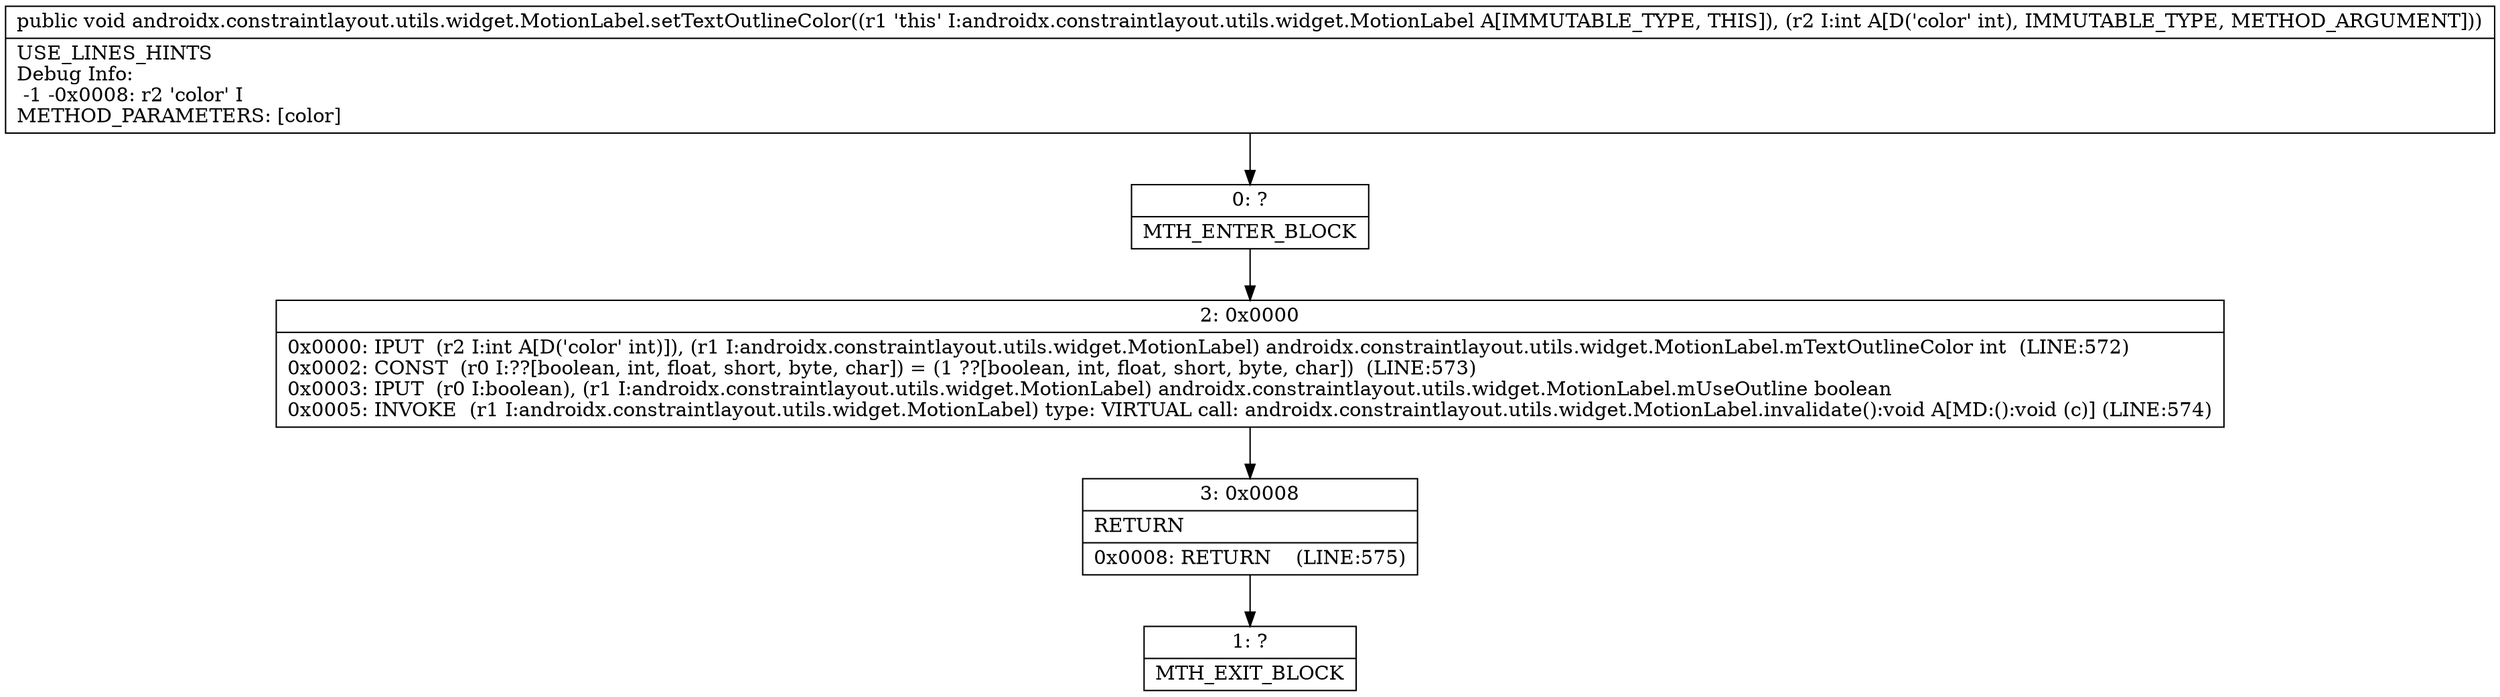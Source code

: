 digraph "CFG forandroidx.constraintlayout.utils.widget.MotionLabel.setTextOutlineColor(I)V" {
Node_0 [shape=record,label="{0\:\ ?|MTH_ENTER_BLOCK\l}"];
Node_2 [shape=record,label="{2\:\ 0x0000|0x0000: IPUT  (r2 I:int A[D('color' int)]), (r1 I:androidx.constraintlayout.utils.widget.MotionLabel) androidx.constraintlayout.utils.widget.MotionLabel.mTextOutlineColor int  (LINE:572)\l0x0002: CONST  (r0 I:??[boolean, int, float, short, byte, char]) = (1 ??[boolean, int, float, short, byte, char])  (LINE:573)\l0x0003: IPUT  (r0 I:boolean), (r1 I:androidx.constraintlayout.utils.widget.MotionLabel) androidx.constraintlayout.utils.widget.MotionLabel.mUseOutline boolean \l0x0005: INVOKE  (r1 I:androidx.constraintlayout.utils.widget.MotionLabel) type: VIRTUAL call: androidx.constraintlayout.utils.widget.MotionLabel.invalidate():void A[MD:():void (c)] (LINE:574)\l}"];
Node_3 [shape=record,label="{3\:\ 0x0008|RETURN\l|0x0008: RETURN    (LINE:575)\l}"];
Node_1 [shape=record,label="{1\:\ ?|MTH_EXIT_BLOCK\l}"];
MethodNode[shape=record,label="{public void androidx.constraintlayout.utils.widget.MotionLabel.setTextOutlineColor((r1 'this' I:androidx.constraintlayout.utils.widget.MotionLabel A[IMMUTABLE_TYPE, THIS]), (r2 I:int A[D('color' int), IMMUTABLE_TYPE, METHOD_ARGUMENT]))  | USE_LINES_HINTS\lDebug Info:\l  \-1 \-0x0008: r2 'color' I\lMETHOD_PARAMETERS: [color]\l}"];
MethodNode -> Node_0;Node_0 -> Node_2;
Node_2 -> Node_3;
Node_3 -> Node_1;
}

